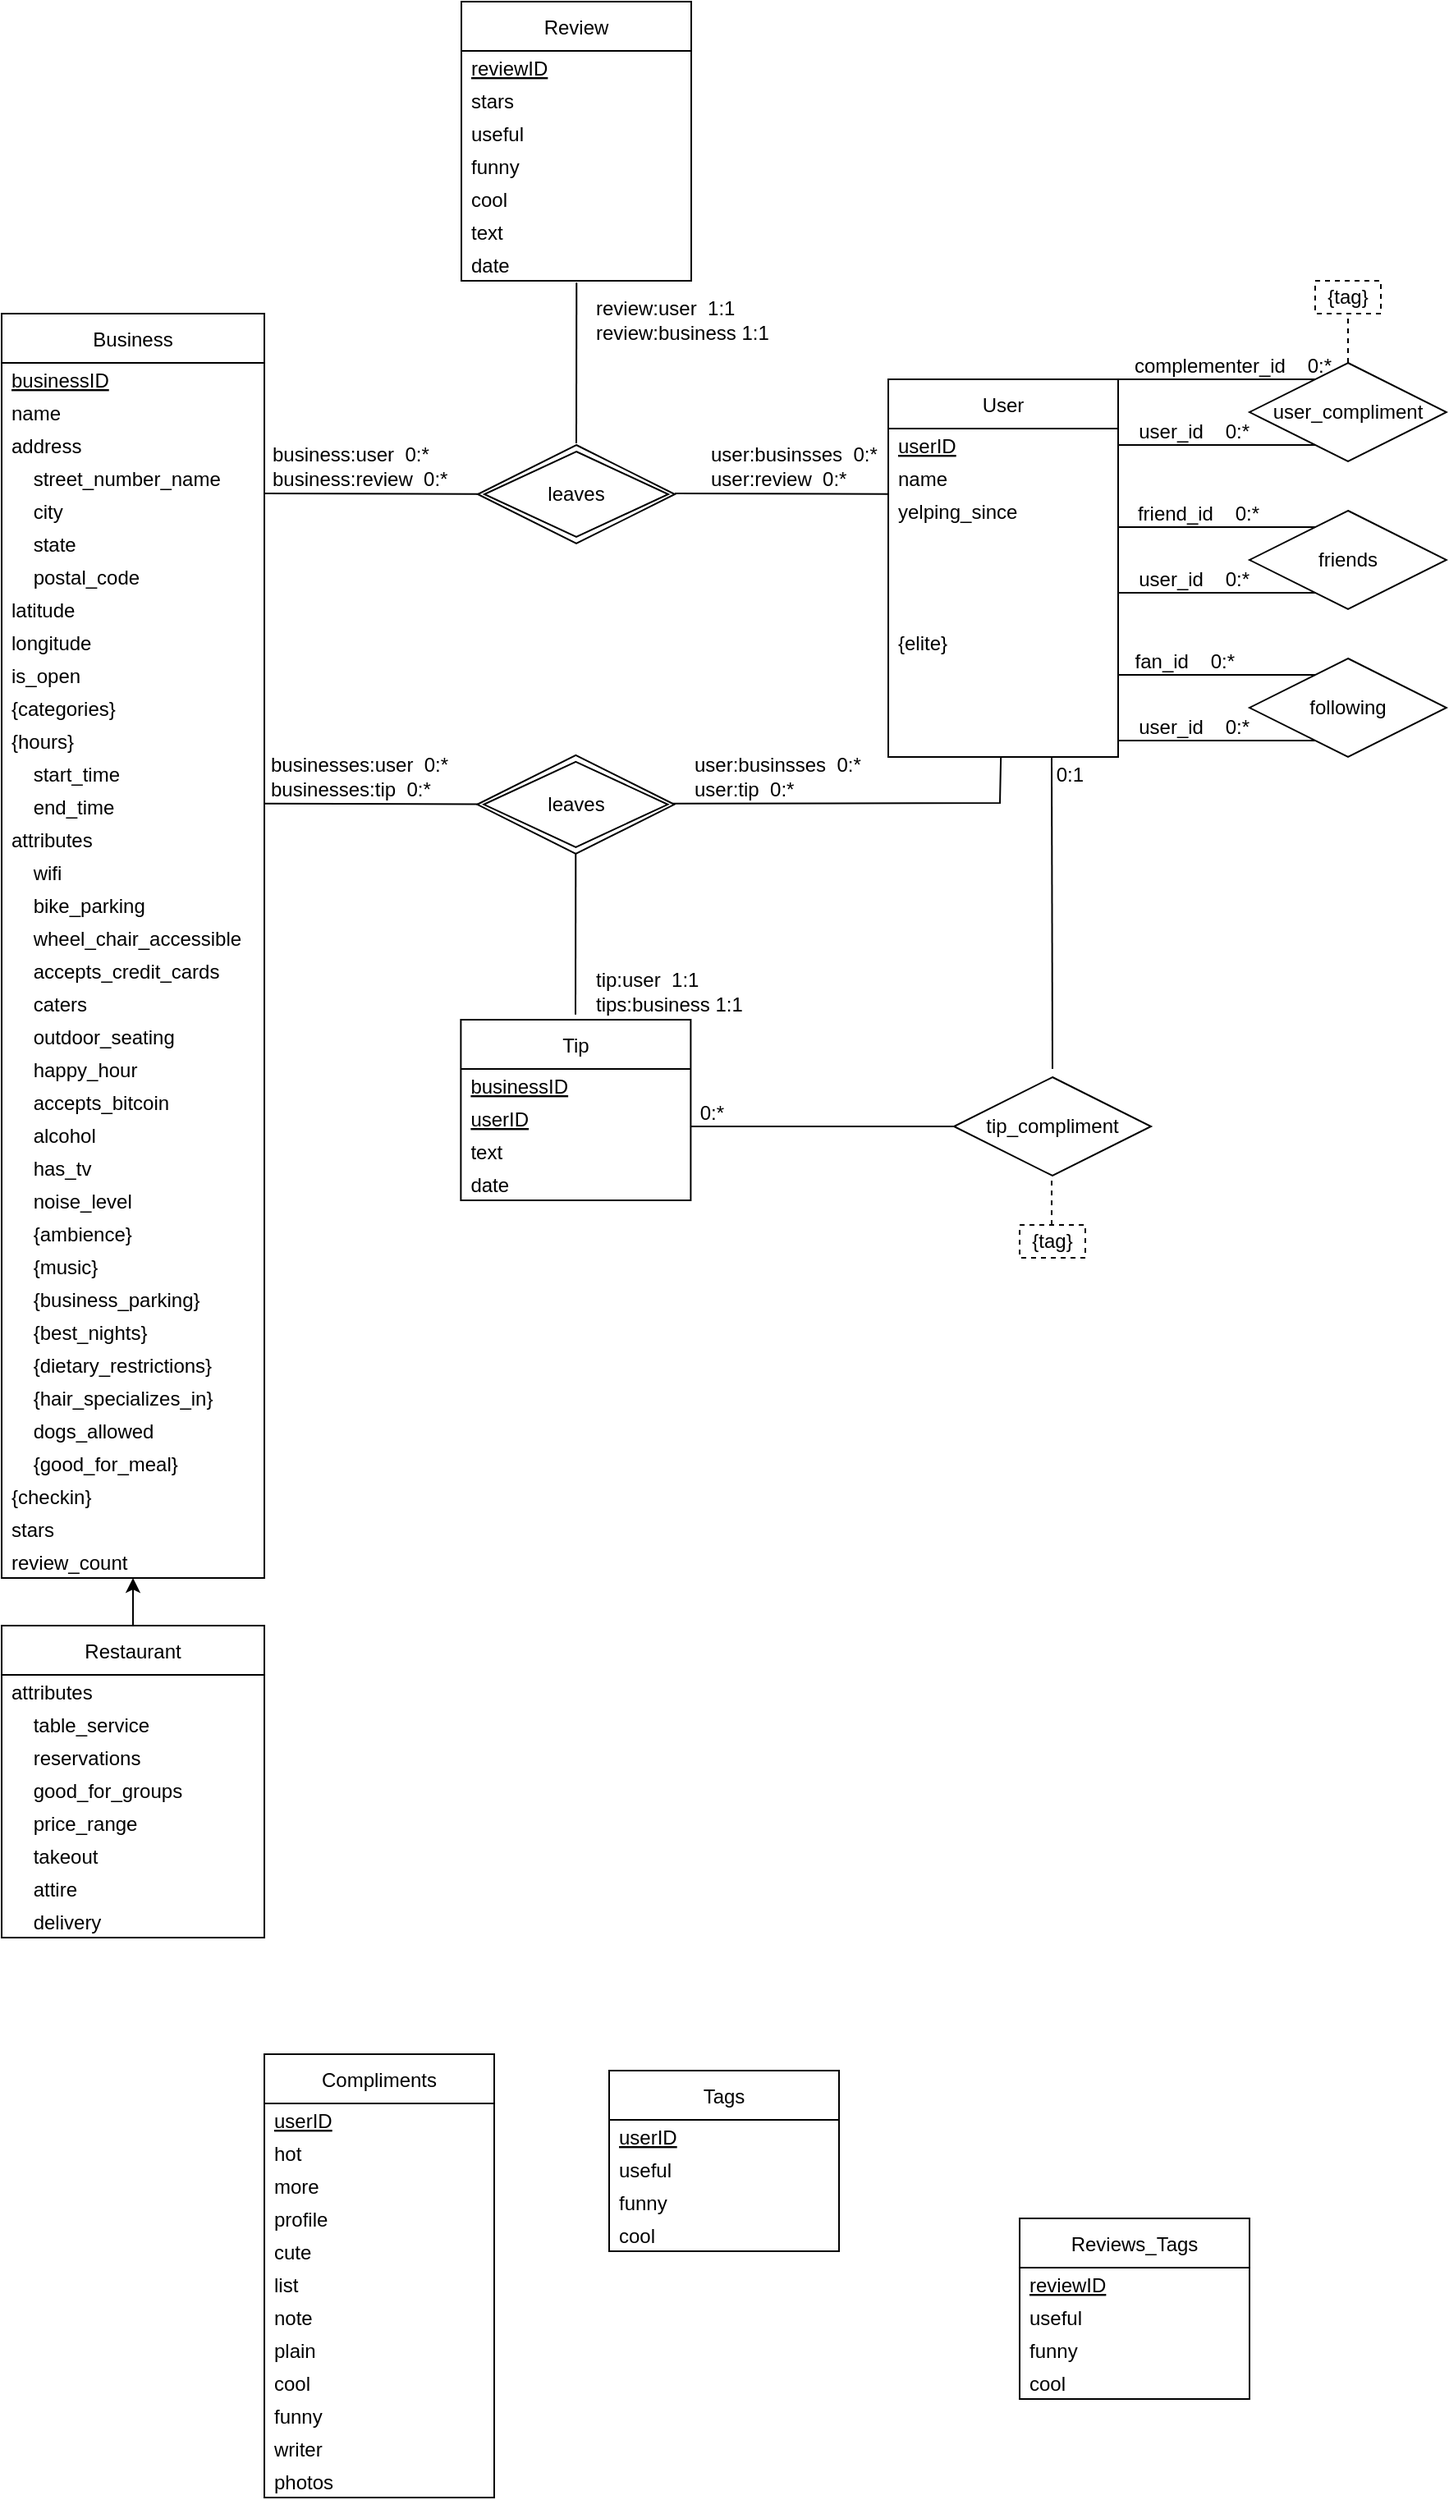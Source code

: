 <mxfile>
    <diagram id="R2lEEEUBdFMjLlhIrx00" name="Page-1">
        <mxGraphModel dx="2101" dy="1651" grid="1" gridSize="10" guides="1" tooltips="1" connect="1" arrows="1" fold="1" page="1" pageScale="1" pageWidth="850" pageHeight="1100" math="0" shadow="0" extFonts="Permanent Marker^https://fonts.googleapis.com/css?family=Permanent+Marker">
            <root>
                <mxCell id="0"/>
                <mxCell id="1" parent="0"/>
                <mxCell id="F9UExPvMhBfRExoex4r--15" value="Business" style="swimlane;fontStyle=0;childLayout=stackLayout;horizontal=1;startSize=30;horizontalStack=0;resizeParent=1;resizeParentMax=0;resizeLast=0;collapsible=1;marginBottom=0;" parent="1" vertex="1">
                    <mxGeometry x="-280" y="80" width="160" height="770" as="geometry"/>
                </mxCell>
                <mxCell id="F9UExPvMhBfRExoex4r--16" value="businessID" style="text;strokeColor=none;fillColor=none;align=left;verticalAlign=middle;spacingLeft=4;spacingRight=4;overflow=hidden;points=[[0,0.5],[1,0.5]];portConstraint=eastwest;rotatable=0;fontStyle=4" parent="F9UExPvMhBfRExoex4r--15" vertex="1">
                    <mxGeometry y="30" width="160" height="20" as="geometry"/>
                </mxCell>
                <mxCell id="F9UExPvMhBfRExoex4r--34" value="name" style="text;strokeColor=none;fillColor=none;align=left;verticalAlign=middle;spacingLeft=4;spacingRight=4;overflow=hidden;points=[[0,0.5],[1,0.5]];portConstraint=eastwest;rotatable=0;fontStyle=0" parent="F9UExPvMhBfRExoex4r--15" vertex="1">
                    <mxGeometry y="50" width="160" height="20" as="geometry"/>
                </mxCell>
                <mxCell id="2" value="address" style="text;strokeColor=none;fillColor=none;align=left;verticalAlign=middle;spacingLeft=4;spacingRight=4;overflow=hidden;points=[[0,0.5],[1,0.5]];portConstraint=eastwest;rotatable=0;fontStyle=0" parent="F9UExPvMhBfRExoex4r--15" vertex="1">
                    <mxGeometry y="70" width="160" height="20" as="geometry"/>
                </mxCell>
                <mxCell id="3" value="    street_number_name" style="text;strokeColor=none;fillColor=none;align=left;verticalAlign=middle;spacingLeft=4;spacingRight=4;overflow=hidden;points=[[0,0.5],[1,0.5]];portConstraint=eastwest;rotatable=0;fontStyle=0" parent="F9UExPvMhBfRExoex4r--15" vertex="1">
                    <mxGeometry y="90" width="160" height="20" as="geometry"/>
                </mxCell>
                <mxCell id="5" value="    city" style="text;strokeColor=none;fillColor=none;align=left;verticalAlign=middle;spacingLeft=4;spacingRight=4;overflow=hidden;points=[[0,0.5],[1,0.5]];portConstraint=eastwest;rotatable=0;fontStyle=0" parent="F9UExPvMhBfRExoex4r--15" vertex="1">
                    <mxGeometry y="110" width="160" height="20" as="geometry"/>
                </mxCell>
                <mxCell id="4" value="    state" style="text;strokeColor=none;fillColor=none;align=left;verticalAlign=middle;spacingLeft=4;spacingRight=4;overflow=hidden;points=[[0,0.5],[1,0.5]];portConstraint=eastwest;rotatable=0;fontStyle=0" parent="F9UExPvMhBfRExoex4r--15" vertex="1">
                    <mxGeometry y="130" width="160" height="20" as="geometry"/>
                </mxCell>
                <mxCell id="6" value="    postal_code" style="text;strokeColor=none;fillColor=none;align=left;verticalAlign=middle;spacingLeft=4;spacingRight=4;overflow=hidden;points=[[0,0.5],[1,0.5]];portConstraint=eastwest;rotatable=0;fontStyle=0" parent="F9UExPvMhBfRExoex4r--15" vertex="1">
                    <mxGeometry y="150" width="160" height="20" as="geometry"/>
                </mxCell>
                <mxCell id="7" value="latitude" style="text;strokeColor=none;fillColor=none;align=left;verticalAlign=middle;spacingLeft=4;spacingRight=4;overflow=hidden;points=[[0,0.5],[1,0.5]];portConstraint=eastwest;rotatable=0;fontStyle=0" parent="F9UExPvMhBfRExoex4r--15" vertex="1">
                    <mxGeometry y="170" width="160" height="20" as="geometry"/>
                </mxCell>
                <mxCell id="8" value="longitude" style="text;strokeColor=none;fillColor=none;align=left;verticalAlign=middle;spacingLeft=4;spacingRight=4;overflow=hidden;points=[[0,0.5],[1,0.5]];portConstraint=eastwest;rotatable=0;fontStyle=0" parent="F9UExPvMhBfRExoex4r--15" vertex="1">
                    <mxGeometry y="190" width="160" height="20" as="geometry"/>
                </mxCell>
                <mxCell id="xQcT5AhBIkMw7Sv3e7_h-10" value="is_open" style="text;strokeColor=none;fillColor=none;align=left;verticalAlign=middle;spacingLeft=4;spacingRight=4;overflow=hidden;points=[[0,0.5],[1,0.5]];portConstraint=eastwest;rotatable=0;fontStyle=0" parent="F9UExPvMhBfRExoex4r--15" vertex="1">
                    <mxGeometry y="210" width="160" height="20" as="geometry"/>
                </mxCell>
                <mxCell id="xQcT5AhBIkMw7Sv3e7_h-182" value="{categories}" style="text;strokeColor=none;fillColor=none;align=left;verticalAlign=middle;spacingLeft=4;spacingRight=4;overflow=hidden;points=[[0,0.5],[1,0.5]];portConstraint=eastwest;rotatable=0;fontStyle=0" parent="F9UExPvMhBfRExoex4r--15" vertex="1">
                    <mxGeometry y="230" width="160" height="20" as="geometry"/>
                </mxCell>
                <mxCell id="xQcT5AhBIkMw7Sv3e7_h-183" value="{hours}" style="text;strokeColor=none;fillColor=none;align=left;verticalAlign=middle;spacingLeft=4;spacingRight=4;overflow=hidden;points=[[0,0.5],[1,0.5]];portConstraint=eastwest;rotatable=0;fontStyle=0" parent="F9UExPvMhBfRExoex4r--15" vertex="1">
                    <mxGeometry y="250" width="160" height="20" as="geometry"/>
                </mxCell>
                <mxCell id="85" value="    start_time" style="text;strokeColor=none;fillColor=none;align=left;verticalAlign=middle;spacingLeft=4;spacingRight=4;overflow=hidden;points=[[0,0.5],[1,0.5]];portConstraint=eastwest;rotatable=0;fontStyle=0" vertex="1" parent="F9UExPvMhBfRExoex4r--15">
                    <mxGeometry y="270" width="160" height="20" as="geometry"/>
                </mxCell>
                <mxCell id="87" value="    end_time" style="text;strokeColor=none;fillColor=none;align=left;verticalAlign=middle;spacingLeft=4;spacingRight=4;overflow=hidden;points=[[0,0.5],[1,0.5]];portConstraint=eastwest;rotatable=0;fontStyle=0" vertex="1" parent="F9UExPvMhBfRExoex4r--15">
                    <mxGeometry y="290" width="160" height="20" as="geometry"/>
                </mxCell>
                <mxCell id="xQcT5AhBIkMw7Sv3e7_h-186" value="attributes" style="text;strokeColor=none;fillColor=none;align=left;verticalAlign=middle;spacingLeft=4;spacingRight=4;overflow=hidden;points=[[0,0.5],[1,0.5]];portConstraint=eastwest;rotatable=0;fontStyle=0" parent="F9UExPvMhBfRExoex4r--15" vertex="1">
                    <mxGeometry y="310" width="160" height="20" as="geometry"/>
                </mxCell>
                <mxCell id="xQcT5AhBIkMw7Sv3e7_h-26" value="    wifi" style="text;strokeColor=none;fillColor=none;align=left;verticalAlign=middle;spacingLeft=4;spacingRight=4;overflow=hidden;points=[[0,0.5],[1,0.5]];portConstraint=eastwest;rotatable=0;fontStyle=0" parent="F9UExPvMhBfRExoex4r--15" vertex="1">
                    <mxGeometry y="330" width="160" height="20" as="geometry"/>
                </mxCell>
                <mxCell id="xQcT5AhBIkMw7Sv3e7_h-29" value="    bike_parking" style="text;strokeColor=none;fillColor=none;align=left;verticalAlign=middle;spacingLeft=4;spacingRight=4;overflow=hidden;points=[[0,0.5],[1,0.5]];portConstraint=eastwest;rotatable=0;fontStyle=0" parent="F9UExPvMhBfRExoex4r--15" vertex="1">
                    <mxGeometry y="350" width="160" height="20" as="geometry"/>
                </mxCell>
                <mxCell id="xQcT5AhBIkMw7Sv3e7_h-37" value="    wheel_chair_accessible" style="text;strokeColor=none;fillColor=none;align=left;verticalAlign=middle;spacingLeft=4;spacingRight=4;overflow=hidden;points=[[0,0.5],[1,0.5]];portConstraint=eastwest;rotatable=0;fontStyle=0" parent="F9UExPvMhBfRExoex4r--15" vertex="1">
                    <mxGeometry y="370" width="160" height="20" as="geometry"/>
                </mxCell>
                <mxCell id="xQcT5AhBIkMw7Sv3e7_h-35" value="    accepts_credit_cards" style="text;strokeColor=none;fillColor=none;align=left;verticalAlign=middle;spacingLeft=4;spacingRight=4;overflow=hidden;points=[[0,0.5],[1,0.5]];portConstraint=eastwest;rotatable=0;fontStyle=0" parent="F9UExPvMhBfRExoex4r--15" vertex="1">
                    <mxGeometry y="390" width="160" height="20" as="geometry"/>
                </mxCell>
                <mxCell id="xQcT5AhBIkMw7Sv3e7_h-38" value="    caters" style="text;strokeColor=none;fillColor=none;align=left;verticalAlign=middle;spacingLeft=4;spacingRight=4;overflow=hidden;points=[[0,0.5],[1,0.5]];portConstraint=eastwest;rotatable=0;fontStyle=0" parent="F9UExPvMhBfRExoex4r--15" vertex="1">
                    <mxGeometry y="410" width="160" height="20" as="geometry"/>
                </mxCell>
                <mxCell id="xQcT5AhBIkMw7Sv3e7_h-39" value="    outdoor_seating" style="text;strokeColor=none;fillColor=none;align=left;verticalAlign=middle;spacingLeft=4;spacingRight=4;overflow=hidden;points=[[0,0.5],[1,0.5]];portConstraint=eastwest;rotatable=0;fontStyle=0" parent="F9UExPvMhBfRExoex4r--15" vertex="1">
                    <mxGeometry y="430" width="160" height="20" as="geometry"/>
                </mxCell>
                <mxCell id="xQcT5AhBIkMw7Sv3e7_h-66" value="    happy_hour" style="text;strokeColor=none;fillColor=none;align=left;verticalAlign=middle;spacingLeft=4;spacingRight=4;overflow=hidden;points=[[0,0.5],[1,0.5]];portConstraint=eastwest;rotatable=0;fontStyle=0" parent="F9UExPvMhBfRExoex4r--15" vertex="1">
                    <mxGeometry y="450" width="160" height="20" as="geometry"/>
                </mxCell>
                <mxCell id="xQcT5AhBIkMw7Sv3e7_h-67" value="    accepts_bitcoin" style="text;strokeColor=none;fillColor=none;align=left;verticalAlign=middle;spacingLeft=4;spacingRight=4;overflow=hidden;points=[[0,0.5],[1,0.5]];portConstraint=eastwest;rotatable=0;fontStyle=0" parent="F9UExPvMhBfRExoex4r--15" vertex="1">
                    <mxGeometry y="470" width="160" height="20" as="geometry"/>
                </mxCell>
                <mxCell id="xQcT5AhBIkMw7Sv3e7_h-70" value="    alcohol" style="text;strokeColor=none;fillColor=none;align=left;verticalAlign=middle;spacingLeft=4;spacingRight=4;overflow=hidden;points=[[0,0.5],[1,0.5]];portConstraint=eastwest;rotatable=0;fontStyle=0" parent="F9UExPvMhBfRExoex4r--15" vertex="1">
                    <mxGeometry y="490" width="160" height="20" as="geometry"/>
                </mxCell>
                <mxCell id="xQcT5AhBIkMw7Sv3e7_h-69" value="    has_tv" style="text;strokeColor=none;fillColor=none;align=left;verticalAlign=middle;spacingLeft=4;spacingRight=4;overflow=hidden;points=[[0,0.5],[1,0.5]];portConstraint=eastwest;rotatable=0;fontStyle=0" parent="F9UExPvMhBfRExoex4r--15" vertex="1">
                    <mxGeometry y="510" width="160" height="20" as="geometry"/>
                </mxCell>
                <mxCell id="xQcT5AhBIkMw7Sv3e7_h-73" value="    noise_level" style="text;strokeColor=none;fillColor=none;align=left;verticalAlign=middle;spacingLeft=4;spacingRight=4;overflow=hidden;points=[[0,0.5],[1,0.5]];portConstraint=eastwest;rotatable=0;fontStyle=0" parent="F9UExPvMhBfRExoex4r--15" vertex="1">
                    <mxGeometry y="530" width="160" height="20" as="geometry"/>
                </mxCell>
                <mxCell id="xQcT5AhBIkMw7Sv3e7_h-177" value="    {ambience}" style="text;strokeColor=none;fillColor=none;align=left;verticalAlign=middle;spacingLeft=4;spacingRight=4;overflow=hidden;points=[[0,0.5],[1,0.5]];portConstraint=eastwest;rotatable=0;fontStyle=0" parent="F9UExPvMhBfRExoex4r--15" vertex="1">
                    <mxGeometry y="550" width="160" height="20" as="geometry"/>
                </mxCell>
                <mxCell id="xQcT5AhBIkMw7Sv3e7_h-178" value="    {music}" style="text;strokeColor=none;fillColor=none;align=left;verticalAlign=middle;spacingLeft=4;spacingRight=4;overflow=hidden;points=[[0,0.5],[1,0.5]];portConstraint=eastwest;rotatable=0;fontStyle=0" parent="F9UExPvMhBfRExoex4r--15" vertex="1">
                    <mxGeometry y="570" width="160" height="20" as="geometry"/>
                </mxCell>
                <mxCell id="xQcT5AhBIkMw7Sv3e7_h-179" value="    {business_parking}" style="text;strokeColor=none;fillColor=none;align=left;verticalAlign=middle;spacingLeft=4;spacingRight=4;overflow=hidden;points=[[0,0.5],[1,0.5]];portConstraint=eastwest;rotatable=0;fontStyle=0" parent="F9UExPvMhBfRExoex4r--15" vertex="1">
                    <mxGeometry y="590" width="160" height="20" as="geometry"/>
                </mxCell>
                <mxCell id="xQcT5AhBIkMw7Sv3e7_h-181" value="    {best_nights}" style="text;strokeColor=none;fillColor=none;align=left;verticalAlign=middle;spacingLeft=4;spacingRight=4;overflow=hidden;points=[[0,0.5],[1,0.5]];portConstraint=eastwest;rotatable=0;fontStyle=0" parent="F9UExPvMhBfRExoex4r--15" vertex="1">
                    <mxGeometry y="610" width="160" height="20" as="geometry"/>
                </mxCell>
                <mxCell id="xQcT5AhBIkMw7Sv3e7_h-185" value="    {dietary_restrictions}" style="text;strokeColor=none;fillColor=none;align=left;verticalAlign=middle;spacingLeft=4;spacingRight=4;overflow=hidden;points=[[0,0.5],[1,0.5]];portConstraint=eastwest;rotatable=0;fontStyle=0" parent="F9UExPvMhBfRExoex4r--15" vertex="1">
                    <mxGeometry y="630" width="160" height="20" as="geometry"/>
                </mxCell>
                <mxCell id="xQcT5AhBIkMw7Sv3e7_h-184" value="    {hair_specializes_in}" style="text;strokeColor=none;fillColor=none;align=left;verticalAlign=middle;spacingLeft=4;spacingRight=4;overflow=hidden;points=[[0,0.5],[1,0.5]];portConstraint=eastwest;rotatable=0;fontStyle=0" parent="F9UExPvMhBfRExoex4r--15" vertex="1">
                    <mxGeometry y="650" width="160" height="20" as="geometry"/>
                </mxCell>
                <mxCell id="xQcT5AhBIkMw7Sv3e7_h-71" value="    dogs_allowed" style="text;strokeColor=none;fillColor=none;align=left;verticalAlign=middle;spacingLeft=4;spacingRight=4;overflow=hidden;points=[[0,0.5],[1,0.5]];portConstraint=eastwest;rotatable=0;fontStyle=0" parent="F9UExPvMhBfRExoex4r--15" vertex="1">
                    <mxGeometry y="670" width="160" height="20" as="geometry"/>
                </mxCell>
                <mxCell id="xQcT5AhBIkMw7Sv3e7_h-190" value="    {good_for_meal}" style="text;strokeColor=none;fillColor=none;align=left;verticalAlign=middle;spacingLeft=4;spacingRight=4;overflow=hidden;points=[[0,0.5],[1,0.5]];portConstraint=eastwest;rotatable=0;fontStyle=0" parent="F9UExPvMhBfRExoex4r--15" vertex="1">
                    <mxGeometry y="690" width="160" height="20" as="geometry"/>
                </mxCell>
                <mxCell id="xQcT5AhBIkMw7Sv3e7_h-198" value="{checkin}" style="text;strokeColor=none;fillColor=none;align=left;verticalAlign=middle;spacingLeft=4;spacingRight=4;overflow=hidden;points=[[0,0.5],[1,0.5]];portConstraint=eastwest;rotatable=0;fontStyle=0" parent="F9UExPvMhBfRExoex4r--15" vertex="1">
                    <mxGeometry y="710" width="160" height="20" as="geometry"/>
                </mxCell>
                <mxCell id="98" value="stars" style="text;strokeColor=none;fillColor=none;align=left;verticalAlign=middle;spacingLeft=4;spacingRight=4;overflow=hidden;points=[[0,0.5],[1,0.5]];portConstraint=eastwest;rotatable=0;fontStyle=0" vertex="1" parent="F9UExPvMhBfRExoex4r--15">
                    <mxGeometry y="730" width="160" height="20" as="geometry"/>
                </mxCell>
                <mxCell id="99" value="review_count" style="text;strokeColor=none;fillColor=none;align=left;verticalAlign=middle;spacingLeft=4;spacingRight=4;overflow=hidden;points=[[0,0.5],[1,0.5]];portConstraint=eastwest;rotatable=0;fontStyle=0" vertex="1" parent="F9UExPvMhBfRExoex4r--15">
                    <mxGeometry y="750" width="160" height="20" as="geometry"/>
                </mxCell>
                <mxCell id="xQcT5AhBIkMw7Sv3e7_h-76" value="Restaurant" style="swimlane;fontStyle=0;childLayout=stackLayout;horizontal=1;startSize=30;horizontalStack=0;resizeParent=1;resizeParentMax=0;resizeLast=0;collapsible=1;marginBottom=0;" parent="1" vertex="1">
                    <mxGeometry x="-280" y="879" width="160" height="190" as="geometry"/>
                </mxCell>
                <mxCell id="xQcT5AhBIkMw7Sv3e7_h-78" value="attributes" style="text;strokeColor=none;fillColor=none;align=left;verticalAlign=middle;spacingLeft=4;spacingRight=4;overflow=hidden;points=[[0,0.5],[1,0.5]];portConstraint=eastwest;rotatable=0;fontStyle=0" parent="xQcT5AhBIkMw7Sv3e7_h-76" vertex="1">
                    <mxGeometry y="30" width="160" height="20" as="geometry"/>
                </mxCell>
                <mxCell id="xQcT5AhBIkMw7Sv3e7_h-188" value="    table_service" style="text;strokeColor=none;fillColor=none;align=left;verticalAlign=middle;spacingLeft=4;spacingRight=4;overflow=hidden;points=[[0,0.5],[1,0.5]];portConstraint=eastwest;rotatable=0;fontStyle=0" parent="xQcT5AhBIkMw7Sv3e7_h-76" vertex="1">
                    <mxGeometry y="50" width="160" height="20" as="geometry"/>
                </mxCell>
                <mxCell id="xQcT5AhBIkMw7Sv3e7_h-82" value="    reservations" style="text;strokeColor=none;fillColor=none;align=left;verticalAlign=middle;spacingLeft=4;spacingRight=4;overflow=hidden;points=[[0,0.5],[1,0.5]];portConstraint=eastwest;rotatable=0;fontStyle=0" parent="xQcT5AhBIkMw7Sv3e7_h-76" vertex="1">
                    <mxGeometry y="70" width="160" height="20" as="geometry"/>
                </mxCell>
                <mxCell id="xQcT5AhBIkMw7Sv3e7_h-86" value="    good_for_groups" style="text;strokeColor=none;fillColor=none;align=left;verticalAlign=middle;spacingLeft=4;spacingRight=4;overflow=hidden;points=[[0,0.5],[1,0.5]];portConstraint=eastwest;rotatable=0;fontStyle=0" parent="xQcT5AhBIkMw7Sv3e7_h-76" vertex="1">
                    <mxGeometry y="90" width="160" height="20" as="geometry"/>
                </mxCell>
                <mxCell id="xQcT5AhBIkMw7Sv3e7_h-89" value="    price_range" style="text;strokeColor=none;fillColor=none;align=left;verticalAlign=middle;spacingLeft=4;spacingRight=4;overflow=hidden;points=[[0,0.5],[1,0.5]];portConstraint=eastwest;rotatable=0;fontStyle=0" parent="xQcT5AhBIkMw7Sv3e7_h-76" vertex="1">
                    <mxGeometry y="110" width="160" height="20" as="geometry"/>
                </mxCell>
                <mxCell id="xQcT5AhBIkMw7Sv3e7_h-94" value="    takeout" style="text;strokeColor=none;fillColor=none;align=left;verticalAlign=middle;spacingLeft=4;spacingRight=4;overflow=hidden;points=[[0,0.5],[1,0.5]];portConstraint=eastwest;rotatable=0;fontStyle=0" parent="xQcT5AhBIkMw7Sv3e7_h-76" vertex="1">
                    <mxGeometry y="130" width="160" height="20" as="geometry"/>
                </mxCell>
                <mxCell id="xQcT5AhBIkMw7Sv3e7_h-95" value="    attire" style="text;strokeColor=none;fillColor=none;align=left;verticalAlign=middle;spacingLeft=4;spacingRight=4;overflow=hidden;points=[[0,0.5],[1,0.5]];portConstraint=eastwest;rotatable=0;fontStyle=0" parent="xQcT5AhBIkMw7Sv3e7_h-76" vertex="1">
                    <mxGeometry y="150" width="160" height="20" as="geometry"/>
                </mxCell>
                <mxCell id="xQcT5AhBIkMw7Sv3e7_h-96" value="    delivery" style="text;strokeColor=none;fillColor=none;align=left;verticalAlign=middle;spacingLeft=4;spacingRight=4;overflow=hidden;points=[[0,0.5],[1,0.5]];portConstraint=eastwest;rotatable=0;fontStyle=0" parent="xQcT5AhBIkMw7Sv3e7_h-76" vertex="1">
                    <mxGeometry y="170" width="160" height="20" as="geometry"/>
                </mxCell>
                <mxCell id="56" value="Review" style="swimlane;fontStyle=0;childLayout=stackLayout;horizontal=1;startSize=30;horizontalStack=0;resizeParent=1;resizeParentMax=0;resizeLast=0;collapsible=1;marginBottom=0;" parent="1" vertex="1">
                    <mxGeometry y="-110" width="140" height="170" as="geometry"/>
                </mxCell>
                <mxCell id="57" value="reviewID" style="text;strokeColor=none;fillColor=none;align=left;verticalAlign=middle;spacingLeft=4;spacingRight=4;overflow=hidden;points=[[0,0.5],[1,0.5]];portConstraint=eastwest;rotatable=0;fontStyle=4" parent="56" vertex="1">
                    <mxGeometry y="30" width="140" height="20" as="geometry"/>
                </mxCell>
                <mxCell id="58" value="stars" style="text;strokeColor=none;fillColor=none;align=left;verticalAlign=middle;spacingLeft=4;spacingRight=4;overflow=hidden;points=[[0,0.5],[1,0.5]];portConstraint=eastwest;rotatable=0;fontStyle=0" parent="56" vertex="1">
                    <mxGeometry y="50" width="140" height="20" as="geometry"/>
                </mxCell>
                <mxCell id="59" value="useful" style="text;strokeColor=none;fillColor=none;align=left;verticalAlign=middle;spacingLeft=4;spacingRight=4;overflow=hidden;points=[[0,0.5],[1,0.5]];portConstraint=eastwest;rotatable=0;fontStyle=0" parent="56" vertex="1">
                    <mxGeometry y="70" width="140" height="20" as="geometry"/>
                </mxCell>
                <mxCell id="60" value="funny" style="text;strokeColor=none;fillColor=none;align=left;verticalAlign=middle;spacingLeft=4;spacingRight=4;overflow=hidden;points=[[0,0.5],[1,0.5]];portConstraint=eastwest;rotatable=0;fontStyle=0" parent="56" vertex="1">
                    <mxGeometry y="90" width="140" height="20" as="geometry"/>
                </mxCell>
                <mxCell id="61" value="cool" style="text;strokeColor=none;fillColor=none;align=left;verticalAlign=middle;spacingLeft=4;spacingRight=4;overflow=hidden;points=[[0,0.5],[1,0.5]];portConstraint=eastwest;rotatable=0;fontStyle=0" parent="56" vertex="1">
                    <mxGeometry y="110" width="140" height="20" as="geometry"/>
                </mxCell>
                <mxCell id="62" value="text" style="text;strokeColor=none;fillColor=none;align=left;verticalAlign=middle;spacingLeft=4;spacingRight=4;overflow=hidden;points=[[0,0.5],[1,0.5]];portConstraint=eastwest;rotatable=0;fontStyle=0" parent="56" vertex="1">
                    <mxGeometry y="130" width="140" height="20" as="geometry"/>
                </mxCell>
                <mxCell id="63" value="date" style="text;strokeColor=none;fillColor=none;align=left;verticalAlign=middle;spacingLeft=4;spacingRight=4;overflow=hidden;points=[[0,0.5],[1,0.5]];portConstraint=eastwest;rotatable=0;fontStyle=0" parent="56" vertex="1">
                    <mxGeometry y="150" width="140" height="20" as="geometry"/>
                </mxCell>
                <mxCell id="xQcT5AhBIkMw7Sv3e7_h-106" value="Tip" style="swimlane;fontStyle=0;childLayout=stackLayout;horizontal=1;startSize=30;horizontalStack=0;resizeParent=1;resizeParentMax=0;resizeLast=0;collapsible=1;marginBottom=0;" parent="1" vertex="1">
                    <mxGeometry x="-0.31" y="510" width="140" height="110" as="geometry"/>
                </mxCell>
                <mxCell id="xQcT5AhBIkMw7Sv3e7_h-107" value="businessID" style="text;strokeColor=none;fillColor=none;align=left;verticalAlign=middle;spacingLeft=4;spacingRight=4;overflow=hidden;points=[[0,0.5],[1,0.5]];portConstraint=eastwest;rotatable=0;fontStyle=4" parent="xQcT5AhBIkMw7Sv3e7_h-106" vertex="1">
                    <mxGeometry y="30" width="140" height="20" as="geometry"/>
                </mxCell>
                <mxCell id="xQcT5AhBIkMw7Sv3e7_h-108" value="userID" style="text;strokeColor=none;fillColor=none;align=left;verticalAlign=middle;spacingLeft=4;spacingRight=4;overflow=hidden;points=[[0,0.5],[1,0.5]];portConstraint=eastwest;rotatable=0;fontStyle=4" parent="xQcT5AhBIkMw7Sv3e7_h-106" vertex="1">
                    <mxGeometry y="50" width="140" height="20" as="geometry"/>
                </mxCell>
                <mxCell id="xQcT5AhBIkMw7Sv3e7_h-116" value="text" style="text;strokeColor=none;fillColor=none;align=left;verticalAlign=middle;spacingLeft=4;spacingRight=4;overflow=hidden;points=[[0,0.5],[1,0.5]];portConstraint=eastwest;rotatable=0;fontStyle=0" parent="xQcT5AhBIkMw7Sv3e7_h-106" vertex="1">
                    <mxGeometry y="70" width="140" height="20" as="geometry"/>
                </mxCell>
                <mxCell id="xQcT5AhBIkMw7Sv3e7_h-117" value="date" style="text;strokeColor=none;fillColor=none;align=left;verticalAlign=middle;spacingLeft=4;spacingRight=4;overflow=hidden;points=[[0,0.5],[1,0.5]];portConstraint=eastwest;rotatable=0;fontStyle=0" parent="xQcT5AhBIkMw7Sv3e7_h-106" vertex="1">
                    <mxGeometry y="90" width="140" height="20" as="geometry"/>
                </mxCell>
                <mxCell id="67" value="User" style="swimlane;fontStyle=0;childLayout=stackLayout;horizontal=1;startSize=30;horizontalStack=0;resizeParent=1;resizeParentMax=0;resizeLast=0;collapsible=1;marginBottom=0;" parent="1" vertex="1">
                    <mxGeometry x="260" y="120" width="140" height="230" as="geometry"/>
                </mxCell>
                <mxCell id="68" value="userID" style="text;strokeColor=none;fillColor=none;align=left;verticalAlign=middle;spacingLeft=4;spacingRight=4;overflow=hidden;points=[[0,0.5],[1,0.5]];portConstraint=eastwest;rotatable=0;fontStyle=4" parent="67" vertex="1">
                    <mxGeometry y="30" width="140" height="20" as="geometry"/>
                </mxCell>
                <mxCell id="69" value="name" style="text;strokeColor=none;fillColor=none;align=left;verticalAlign=middle;spacingLeft=4;spacingRight=4;overflow=hidden;points=[[0,0.5],[1,0.5]];portConstraint=eastwest;rotatable=0;fontStyle=0" parent="67" vertex="1">
                    <mxGeometry y="50" width="140" height="20" as="geometry"/>
                </mxCell>
                <mxCell id="71" value="yelping_since" style="text;strokeColor=none;fillColor=none;align=left;verticalAlign=middle;spacingLeft=4;spacingRight=4;overflow=hidden;points=[[0,0.5],[1,0.5]];portConstraint=eastwest;rotatable=0;fontStyle=0" parent="67" vertex="1">
                    <mxGeometry y="70" width="140" height="20" as="geometry"/>
                </mxCell>
                <mxCell id="xQcT5AhBIkMw7Sv3e7_h-196" value="{elite}" style="text;strokeColor=none;fillColor=none;align=left;verticalAlign=middle;spacingLeft=4;spacingRight=4;overflow=hidden;points=[[0,0.5],[1,0.5]];portConstraint=eastwest;rotatable=0;fontStyle=0" parent="67" vertex="1">
                    <mxGeometry y="90" width="140" height="140" as="geometry"/>
                </mxCell>
                <mxCell id="77" value="Reviews_Tags" style="swimlane;fontStyle=0;childLayout=stackLayout;horizontal=1;startSize=30;horizontalStack=0;resizeParent=1;resizeParentMax=0;resizeLast=0;collapsible=1;marginBottom=0;" parent="1" vertex="1">
                    <mxGeometry x="340" y="1240" width="140" height="110" as="geometry"/>
                </mxCell>
                <mxCell id="78" value="reviewID" style="text;strokeColor=none;fillColor=none;align=left;verticalAlign=middle;spacingLeft=4;spacingRight=4;overflow=hidden;points=[[0,0.5],[1,0.5]];portConstraint=eastwest;rotatable=0;fontStyle=4" parent="77" vertex="1">
                    <mxGeometry y="30" width="140" height="20" as="geometry"/>
                </mxCell>
                <mxCell id="82" value="useful" style="text;strokeColor=none;fillColor=none;align=left;verticalAlign=middle;spacingLeft=4;spacingRight=4;overflow=hidden;points=[[0,0.5],[1,0.5]];portConstraint=eastwest;rotatable=0;fontStyle=0" parent="77" vertex="1">
                    <mxGeometry y="50" width="140" height="20" as="geometry"/>
                </mxCell>
                <mxCell id="83" value="funny" style="text;strokeColor=none;fillColor=none;align=left;verticalAlign=middle;spacingLeft=4;spacingRight=4;overflow=hidden;points=[[0,0.5],[1,0.5]];portConstraint=eastwest;rotatable=0;fontStyle=0" parent="77" vertex="1">
                    <mxGeometry y="70" width="140" height="20" as="geometry"/>
                </mxCell>
                <mxCell id="84" value="cool" style="text;strokeColor=none;fillColor=none;align=left;verticalAlign=middle;spacingLeft=4;spacingRight=4;overflow=hidden;points=[[0,0.5],[1,0.5]];portConstraint=eastwest;rotatable=0;fontStyle=0" parent="77" vertex="1">
                    <mxGeometry y="90" width="140" height="20" as="geometry"/>
                </mxCell>
                <mxCell id="xQcT5AhBIkMw7Sv3e7_h-125" value="Tags" style="swimlane;fontStyle=0;childLayout=stackLayout;horizontal=1;startSize=30;horizontalStack=0;resizeParent=1;resizeParentMax=0;resizeLast=0;collapsible=1;marginBottom=0;" parent="1" vertex="1">
                    <mxGeometry x="90" y="1150" width="140" height="110" as="geometry"/>
                </mxCell>
                <mxCell id="xQcT5AhBIkMw7Sv3e7_h-126" value="userID" style="text;strokeColor=none;fillColor=none;align=left;verticalAlign=middle;spacingLeft=4;spacingRight=4;overflow=hidden;points=[[0,0.5],[1,0.5]];portConstraint=eastwest;rotatable=0;fontStyle=4" parent="xQcT5AhBIkMw7Sv3e7_h-125" vertex="1">
                    <mxGeometry y="30" width="140" height="20" as="geometry"/>
                </mxCell>
                <mxCell id="xQcT5AhBIkMw7Sv3e7_h-159" value="useful" style="text;strokeColor=none;fillColor=none;align=left;verticalAlign=middle;spacingLeft=4;spacingRight=4;overflow=hidden;points=[[0,0.5],[1,0.5]];portConstraint=eastwest;rotatable=0;fontStyle=0" parent="xQcT5AhBIkMw7Sv3e7_h-125" vertex="1">
                    <mxGeometry y="50" width="140" height="20" as="geometry"/>
                </mxCell>
                <mxCell id="xQcT5AhBIkMw7Sv3e7_h-160" value="funny" style="text;strokeColor=none;fillColor=none;align=left;verticalAlign=middle;spacingLeft=4;spacingRight=4;overflow=hidden;points=[[0,0.5],[1,0.5]];portConstraint=eastwest;rotatable=0;fontStyle=0" parent="xQcT5AhBIkMw7Sv3e7_h-125" vertex="1">
                    <mxGeometry y="70" width="140" height="20" as="geometry"/>
                </mxCell>
                <mxCell id="xQcT5AhBIkMw7Sv3e7_h-138" value="cool" style="text;strokeColor=none;fillColor=none;align=left;verticalAlign=middle;spacingLeft=4;spacingRight=4;overflow=hidden;points=[[0,0.5],[1,0.5]];portConstraint=eastwest;rotatable=0;fontStyle=0" parent="xQcT5AhBIkMw7Sv3e7_h-125" vertex="1">
                    <mxGeometry y="90" width="140" height="20" as="geometry"/>
                </mxCell>
                <mxCell id="xQcT5AhBIkMw7Sv3e7_h-139" value="Compliments" style="swimlane;fontStyle=0;childLayout=stackLayout;horizontal=1;startSize=30;horizontalStack=0;resizeParent=1;resizeParentMax=0;resizeLast=0;collapsible=1;marginBottom=0;" parent="1" vertex="1">
                    <mxGeometry x="-120" y="1140" width="140" height="270" as="geometry"/>
                </mxCell>
                <mxCell id="xQcT5AhBIkMw7Sv3e7_h-140" value="userID" style="text;strokeColor=none;fillColor=none;align=left;verticalAlign=middle;spacingLeft=4;spacingRight=4;overflow=hidden;points=[[0,0.5],[1,0.5]];portConstraint=eastwest;rotatable=0;fontStyle=4" parent="xQcT5AhBIkMw7Sv3e7_h-139" vertex="1">
                    <mxGeometry y="30" width="140" height="20" as="geometry"/>
                </mxCell>
                <mxCell id="xQcT5AhBIkMw7Sv3e7_h-141" value="hot" style="text;strokeColor=none;fillColor=none;align=left;verticalAlign=middle;spacingLeft=4;spacingRight=4;overflow=hidden;points=[[0,0.5],[1,0.5]];portConstraint=eastwest;rotatable=0;fontStyle=0" parent="xQcT5AhBIkMw7Sv3e7_h-139" vertex="1">
                    <mxGeometry y="50" width="140" height="20" as="geometry"/>
                </mxCell>
                <mxCell id="xQcT5AhBIkMw7Sv3e7_h-142" value="more" style="text;strokeColor=none;fillColor=none;align=left;verticalAlign=middle;spacingLeft=4;spacingRight=4;overflow=hidden;points=[[0,0.5],[1,0.5]];portConstraint=eastwest;rotatable=0;fontStyle=0" parent="xQcT5AhBIkMw7Sv3e7_h-139" vertex="1">
                    <mxGeometry y="70" width="140" height="20" as="geometry"/>
                </mxCell>
                <mxCell id="xQcT5AhBIkMw7Sv3e7_h-143" value="profile" style="text;strokeColor=none;fillColor=none;align=left;verticalAlign=middle;spacingLeft=4;spacingRight=4;overflow=hidden;points=[[0,0.5],[1,0.5]];portConstraint=eastwest;rotatable=0;fontStyle=0" parent="xQcT5AhBIkMw7Sv3e7_h-139" vertex="1">
                    <mxGeometry y="90" width="140" height="20" as="geometry"/>
                </mxCell>
                <mxCell id="xQcT5AhBIkMw7Sv3e7_h-144" value="cute" style="text;strokeColor=none;fillColor=none;align=left;verticalAlign=middle;spacingLeft=4;spacingRight=4;overflow=hidden;points=[[0,0.5],[1,0.5]];portConstraint=eastwest;rotatable=0;fontStyle=0" parent="xQcT5AhBIkMw7Sv3e7_h-139" vertex="1">
                    <mxGeometry y="110" width="140" height="20" as="geometry"/>
                </mxCell>
                <mxCell id="xQcT5AhBIkMw7Sv3e7_h-145" value="list" style="text;strokeColor=none;fillColor=none;align=left;verticalAlign=middle;spacingLeft=4;spacingRight=4;overflow=hidden;points=[[0,0.5],[1,0.5]];portConstraint=eastwest;rotatable=0;fontStyle=0" parent="xQcT5AhBIkMw7Sv3e7_h-139" vertex="1">
                    <mxGeometry y="130" width="140" height="20" as="geometry"/>
                </mxCell>
                <mxCell id="xQcT5AhBIkMw7Sv3e7_h-146" value="note" style="text;strokeColor=none;fillColor=none;align=left;verticalAlign=middle;spacingLeft=4;spacingRight=4;overflow=hidden;points=[[0,0.5],[1,0.5]];portConstraint=eastwest;rotatable=0;fontStyle=0" parent="xQcT5AhBIkMw7Sv3e7_h-139" vertex="1">
                    <mxGeometry y="150" width="140" height="20" as="geometry"/>
                </mxCell>
                <mxCell id="xQcT5AhBIkMw7Sv3e7_h-147" value="plain" style="text;strokeColor=none;fillColor=none;align=left;verticalAlign=middle;spacingLeft=4;spacingRight=4;overflow=hidden;points=[[0,0.5],[1,0.5]];portConstraint=eastwest;rotatable=0;fontStyle=0" parent="xQcT5AhBIkMw7Sv3e7_h-139" vertex="1">
                    <mxGeometry y="170" width="140" height="20" as="geometry"/>
                </mxCell>
                <mxCell id="xQcT5AhBIkMw7Sv3e7_h-148" value="cool" style="text;strokeColor=none;fillColor=none;align=left;verticalAlign=middle;spacingLeft=4;spacingRight=4;overflow=hidden;points=[[0,0.5],[1,0.5]];portConstraint=eastwest;rotatable=0;fontStyle=0" parent="xQcT5AhBIkMw7Sv3e7_h-139" vertex="1">
                    <mxGeometry y="190" width="140" height="20" as="geometry"/>
                </mxCell>
                <mxCell id="xQcT5AhBIkMw7Sv3e7_h-149" value="funny" style="text;strokeColor=none;fillColor=none;align=left;verticalAlign=middle;spacingLeft=4;spacingRight=4;overflow=hidden;points=[[0,0.5],[1,0.5]];portConstraint=eastwest;rotatable=0;fontStyle=0" parent="xQcT5AhBIkMw7Sv3e7_h-139" vertex="1">
                    <mxGeometry y="210" width="140" height="20" as="geometry"/>
                </mxCell>
                <mxCell id="xQcT5AhBIkMw7Sv3e7_h-150" value="writer" style="text;strokeColor=none;fillColor=none;align=left;verticalAlign=middle;spacingLeft=4;spacingRight=4;overflow=hidden;points=[[0,0.5],[1,0.5]];portConstraint=eastwest;rotatable=0;fontStyle=0" parent="xQcT5AhBIkMw7Sv3e7_h-139" vertex="1">
                    <mxGeometry y="230" width="140" height="20" as="geometry"/>
                </mxCell>
                <mxCell id="xQcT5AhBIkMw7Sv3e7_h-152" value="photos" style="text;strokeColor=none;fillColor=none;align=left;verticalAlign=middle;spacingLeft=4;spacingRight=4;overflow=hidden;points=[[0,0.5],[1,0.5]];portConstraint=eastwest;rotatable=0;fontStyle=0" parent="xQcT5AhBIkMw7Sv3e7_h-139" vertex="1">
                    <mxGeometry y="250" width="140" height="20" as="geometry"/>
                </mxCell>
                <mxCell id="xQcT5AhBIkMw7Sv3e7_h-189" value="" style="endArrow=classic;html=1;" parent="1" source="xQcT5AhBIkMw7Sv3e7_h-76" edge="1">
                    <mxGeometry width="50" height="50" relative="1" as="geometry">
                        <mxPoint x="-200.5" y="840" as="sourcePoint"/>
                        <mxPoint x="-200" y="850" as="targetPoint"/>
                    </mxGeometry>
                </mxCell>
                <mxCell id="xQcT5AhBIkMw7Sv3e7_h-193" value="leaves" style="shape=rhombus;double=1;perimeter=rhombusPerimeter;whiteSpace=wrap;html=1;align=center;" parent="1" vertex="1">
                    <mxGeometry x="10" y="160" width="120" height="60" as="geometry"/>
                </mxCell>
                <mxCell id="xQcT5AhBIkMw7Sv3e7_h-206" value="friends" style="shape=rhombus;perimeter=rhombusPerimeter;whiteSpace=wrap;html=1;align=center;" parent="1" vertex="1">
                    <mxGeometry x="480" y="200" width="120" height="60" as="geometry"/>
                </mxCell>
                <mxCell id="xQcT5AhBIkMw7Sv3e7_h-211" value="" style="endArrow=none;html=1;rounded=0;" parent="1" edge="1">
                    <mxGeometry relative="1" as="geometry">
                        <mxPoint x="400" y="250" as="sourcePoint"/>
                        <mxPoint x="520" y="250" as="targetPoint"/>
                    </mxGeometry>
                </mxCell>
                <mxCell id="xQcT5AhBIkMw7Sv3e7_h-212" value="user_id&amp;nbsp; &amp;nbsp; 0:*" style="resizable=0;html=1;align=right;verticalAlign=bottom;" parent="xQcT5AhBIkMw7Sv3e7_h-211" connectable="0" vertex="1">
                    <mxGeometry x="1" relative="1" as="geometry">
                        <mxPoint x="-40" as="offset"/>
                    </mxGeometry>
                </mxCell>
                <mxCell id="xQcT5AhBIkMw7Sv3e7_h-213" value="" style="endArrow=none;html=1;rounded=0;" parent="1" edge="1">
                    <mxGeometry relative="1" as="geometry">
                        <mxPoint x="400" y="210" as="sourcePoint"/>
                        <mxPoint x="520" y="210" as="targetPoint"/>
                    </mxGeometry>
                </mxCell>
                <mxCell id="xQcT5AhBIkMw7Sv3e7_h-214" value="friend_id&amp;nbsp; &amp;nbsp; 0:*" style="resizable=0;html=1;align=right;verticalAlign=bottom;" parent="xQcT5AhBIkMw7Sv3e7_h-213" connectable="0" vertex="1">
                    <mxGeometry x="1" relative="1" as="geometry">
                        <mxPoint x="-34" as="offset"/>
                    </mxGeometry>
                </mxCell>
                <mxCell id="xQcT5AhBIkMw7Sv3e7_h-216" value="" style="endArrow=none;html=1;rounded=0;" parent="1" target="xQcT5AhBIkMw7Sv3e7_h-193" edge="1">
                    <mxGeometry relative="1" as="geometry">
                        <mxPoint x="-120" y="189.5" as="sourcePoint"/>
                        <mxPoint y="189.5" as="targetPoint"/>
                    </mxGeometry>
                </mxCell>
                <mxCell id="xQcT5AhBIkMw7Sv3e7_h-217" value="business:user&amp;nbsp; 0:*&lt;br&gt;business:review&amp;nbsp; 0:*" style="resizable=0;html=1;align=left;verticalAlign=bottom;" parent="xQcT5AhBIkMw7Sv3e7_h-216" connectable="0" vertex="1">
                    <mxGeometry x="1" relative="1" as="geometry">
                        <mxPoint x="-127" as="offset"/>
                    </mxGeometry>
                </mxCell>
                <mxCell id="xQcT5AhBIkMw7Sv3e7_h-218" value="" style="endArrow=none;html=1;rounded=0;" parent="1" edge="1">
                    <mxGeometry relative="1" as="geometry">
                        <mxPoint x="130" y="189.5" as="sourcePoint"/>
                        <mxPoint x="260.314" y="189.843" as="targetPoint"/>
                    </mxGeometry>
                </mxCell>
                <mxCell id="xQcT5AhBIkMw7Sv3e7_h-219" value="user:businsses&amp;nbsp; 0:*&lt;br&gt;user:review&amp;nbsp; 0:*" style="resizable=0;html=1;align=left;verticalAlign=bottom;" parent="xQcT5AhBIkMw7Sv3e7_h-218" connectable="0" vertex="1">
                    <mxGeometry x="1" relative="1" as="geometry">
                        <mxPoint x="-110" as="offset"/>
                    </mxGeometry>
                </mxCell>
                <mxCell id="xQcT5AhBIkMw7Sv3e7_h-221" value="" style="endArrow=none;html=1;rounded=0;entryX=0.501;entryY=1.054;entryDx=0;entryDy=0;entryPerimeter=0;" parent="1" target="63" edge="1">
                    <mxGeometry relative="1" as="geometry">
                        <mxPoint x="70" y="159" as="sourcePoint"/>
                        <mxPoint x="200.314" y="159.343" as="targetPoint"/>
                    </mxGeometry>
                </mxCell>
                <mxCell id="xQcT5AhBIkMw7Sv3e7_h-222" value="review:user&amp;nbsp; 1:1&lt;br&gt;review:business 1:1" style="resizable=0;html=1;align=left;verticalAlign=bottom;" parent="xQcT5AhBIkMw7Sv3e7_h-221" connectable="0" vertex="1">
                    <mxGeometry x="1" relative="1" as="geometry">
                        <mxPoint x="10" y="39" as="offset"/>
                    </mxGeometry>
                </mxCell>
                <mxCell id="xQcT5AhBIkMw7Sv3e7_h-223" value="user_compliment" style="shape=rhombus;perimeter=rhombusPerimeter;whiteSpace=wrap;html=1;align=center;" parent="1" vertex="1">
                    <mxGeometry x="480" y="110" width="120" height="60" as="geometry"/>
                </mxCell>
                <mxCell id="xQcT5AhBIkMw7Sv3e7_h-224" value="" style="endArrow=none;html=1;rounded=0;" parent="1" edge="1">
                    <mxGeometry relative="1" as="geometry">
                        <mxPoint x="400" y="160" as="sourcePoint"/>
                        <mxPoint x="520" y="160" as="targetPoint"/>
                    </mxGeometry>
                </mxCell>
                <mxCell id="xQcT5AhBIkMw7Sv3e7_h-225" value="user_id&amp;nbsp; &amp;nbsp; 0:*" style="resizable=0;html=1;align=right;verticalAlign=bottom;" parent="xQcT5AhBIkMw7Sv3e7_h-224" connectable="0" vertex="1">
                    <mxGeometry x="1" relative="1" as="geometry">
                        <mxPoint x="-40" as="offset"/>
                    </mxGeometry>
                </mxCell>
                <mxCell id="xQcT5AhBIkMw7Sv3e7_h-226" value="" style="endArrow=none;html=1;rounded=0;" parent="1" edge="1">
                    <mxGeometry relative="1" as="geometry">
                        <mxPoint x="400" y="120" as="sourcePoint"/>
                        <mxPoint x="520" y="120" as="targetPoint"/>
                    </mxGeometry>
                </mxCell>
                <mxCell id="xQcT5AhBIkMw7Sv3e7_h-227" value="complementer_id&amp;nbsp; &amp;nbsp; 0:*" style="resizable=0;html=1;align=right;verticalAlign=bottom;" parent="xQcT5AhBIkMw7Sv3e7_h-226" connectable="0" vertex="1">
                    <mxGeometry x="1" relative="1" as="geometry">
                        <mxPoint x="10" as="offset"/>
                    </mxGeometry>
                </mxCell>
                <mxCell id="xQcT5AhBIkMw7Sv3e7_h-238" value="{tag}" style="rounded=0;whiteSpace=wrap;html=1;dashed=1;" parent="1" vertex="1">
                    <mxGeometry x="520" y="60" width="40" height="20" as="geometry"/>
                </mxCell>
                <mxCell id="xQcT5AhBIkMw7Sv3e7_h-242" value="" style="endArrow=none;dashed=1;html=1;exitX=0.5;exitY=0;exitDx=0;exitDy=0;" parent="1" source="xQcT5AhBIkMw7Sv3e7_h-223" edge="1">
                    <mxGeometry width="50" height="50" relative="1" as="geometry">
                        <mxPoint x="490" y="110" as="sourcePoint"/>
                        <mxPoint x="540" y="80" as="targetPoint"/>
                    </mxGeometry>
                </mxCell>
                <mxCell id="xQcT5AhBIkMw7Sv3e7_h-243" value="leaves" style="shape=rhombus;double=1;perimeter=rhombusPerimeter;whiteSpace=wrap;html=1;align=center;" parent="1" vertex="1">
                    <mxGeometry x="9.69" y="348.92" width="120" height="60" as="geometry"/>
                </mxCell>
                <mxCell id="xQcT5AhBIkMw7Sv3e7_h-244" value="" style="endArrow=none;html=1;rounded=0;" parent="1" target="xQcT5AhBIkMw7Sv3e7_h-243" edge="1">
                    <mxGeometry relative="1" as="geometry">
                        <mxPoint x="-120.31" y="378.42" as="sourcePoint"/>
                        <mxPoint x="-0.31" y="378.42" as="targetPoint"/>
                    </mxGeometry>
                </mxCell>
                <mxCell id="xQcT5AhBIkMw7Sv3e7_h-245" value="businesses:user&amp;nbsp; 0:*&lt;br&gt;businesses:tip&amp;nbsp; 0:*" style="resizable=0;html=1;align=left;verticalAlign=bottom;" parent="xQcT5AhBIkMw7Sv3e7_h-244" connectable="0" vertex="1">
                    <mxGeometry x="1" relative="1" as="geometry">
                        <mxPoint x="-128" as="offset"/>
                    </mxGeometry>
                </mxCell>
                <mxCell id="xQcT5AhBIkMw7Sv3e7_h-246" value="" style="endArrow=none;html=1;rounded=0;" parent="1" target="xQcT5AhBIkMw7Sv3e7_h-196" edge="1">
                    <mxGeometry relative="1" as="geometry">
                        <mxPoint x="128.69" y="378.42" as="sourcePoint"/>
                        <mxPoint x="327" y="350" as="targetPoint"/>
                        <Array as="points">
                            <mxPoint x="328" y="378"/>
                        </Array>
                    </mxGeometry>
                </mxCell>
                <mxCell id="xQcT5AhBIkMw7Sv3e7_h-247" value="user:businsses&amp;nbsp; 0:*&lt;br&gt;user:tip&amp;nbsp; 0:*" style="resizable=0;html=1;align=left;verticalAlign=bottom;" parent="xQcT5AhBIkMw7Sv3e7_h-246" connectable="0" vertex="1">
                    <mxGeometry x="1" relative="1" as="geometry">
                        <mxPoint x="-189" y="29" as="offset"/>
                    </mxGeometry>
                </mxCell>
                <mxCell id="xQcT5AhBIkMw7Sv3e7_h-248" value="" style="endArrow=none;html=1;rounded=0;entryX=0.501;entryY=1.054;entryDx=0;entryDy=0;entryPerimeter=0;" parent="1" edge="1">
                    <mxGeometry relative="1" as="geometry">
                        <mxPoint x="69.5" y="506.84" as="sourcePoint"/>
                        <mxPoint x="69.64" y="408.92" as="targetPoint"/>
                    </mxGeometry>
                </mxCell>
                <mxCell id="xQcT5AhBIkMw7Sv3e7_h-249" value="tip:user&amp;nbsp; 1:1&lt;br&gt;tips:business 1:1" style="resizable=0;html=1;align=left;verticalAlign=bottom;" parent="xQcT5AhBIkMw7Sv3e7_h-248" connectable="0" vertex="1">
                    <mxGeometry x="1" relative="1" as="geometry">
                        <mxPoint x="10" y="101" as="offset"/>
                    </mxGeometry>
                </mxCell>
                <mxCell id="xQcT5AhBIkMw7Sv3e7_h-253" value="following" style="shape=rhombus;perimeter=rhombusPerimeter;whiteSpace=wrap;html=1;align=center;" parent="1" vertex="1">
                    <mxGeometry x="480" y="290" width="120" height="60" as="geometry"/>
                </mxCell>
                <mxCell id="xQcT5AhBIkMw7Sv3e7_h-254" value="" style="endArrow=none;html=1;rounded=0;" parent="1" edge="1">
                    <mxGeometry relative="1" as="geometry">
                        <mxPoint x="400" y="340" as="sourcePoint"/>
                        <mxPoint x="520" y="340" as="targetPoint"/>
                    </mxGeometry>
                </mxCell>
                <mxCell id="xQcT5AhBIkMw7Sv3e7_h-255" value="user_id&amp;nbsp; &amp;nbsp; 0:*" style="resizable=0;html=1;align=right;verticalAlign=bottom;" parent="xQcT5AhBIkMw7Sv3e7_h-254" connectable="0" vertex="1">
                    <mxGeometry x="1" relative="1" as="geometry">
                        <mxPoint x="-40" as="offset"/>
                    </mxGeometry>
                </mxCell>
                <mxCell id="xQcT5AhBIkMw7Sv3e7_h-256" value="" style="endArrow=none;html=1;rounded=0;" parent="1" edge="1">
                    <mxGeometry relative="1" as="geometry">
                        <mxPoint x="400" y="300" as="sourcePoint"/>
                        <mxPoint x="520" y="300" as="targetPoint"/>
                    </mxGeometry>
                </mxCell>
                <mxCell id="xQcT5AhBIkMw7Sv3e7_h-257" value="fan_id&amp;nbsp; &amp;nbsp; 0:*" style="resizable=0;html=1;align=right;verticalAlign=bottom;" parent="xQcT5AhBIkMw7Sv3e7_h-256" connectable="0" vertex="1">
                    <mxGeometry x="1" relative="1" as="geometry">
                        <mxPoint x="-49" as="offset"/>
                    </mxGeometry>
                </mxCell>
                <mxCell id="xQcT5AhBIkMw7Sv3e7_h-259" value="tip_compliment" style="shape=rhombus;perimeter=rhombusPerimeter;whiteSpace=wrap;html=1;align=center;" parent="1" vertex="1">
                    <mxGeometry x="300" y="545" width="120" height="60" as="geometry"/>
                </mxCell>
                <mxCell id="xQcT5AhBIkMw7Sv3e7_h-260" value="" style="endArrow=none;html=1;rounded=0;entryX=0;entryY=0.5;entryDx=0;entryDy=0;" parent="1" target="xQcT5AhBIkMw7Sv3e7_h-259" edge="1">
                    <mxGeometry relative="1" as="geometry">
                        <mxPoint x="140" y="575" as="sourcePoint"/>
                        <mxPoint x="260" y="590" as="targetPoint"/>
                    </mxGeometry>
                </mxCell>
                <mxCell id="xQcT5AhBIkMw7Sv3e7_h-261" value="0:*" style="resizable=0;html=1;align=right;verticalAlign=bottom;" parent="xQcT5AhBIkMw7Sv3e7_h-260" connectable="0" vertex="1">
                    <mxGeometry x="1" relative="1" as="geometry">
                        <mxPoint x="-140" as="offset"/>
                    </mxGeometry>
                </mxCell>
                <mxCell id="xQcT5AhBIkMw7Sv3e7_h-262" value="" style="endArrow=none;html=1;rounded=0;" parent="1" edge="1">
                    <mxGeometry relative="1" as="geometry">
                        <mxPoint x="359.5" y="350" as="sourcePoint"/>
                        <mxPoint x="360" y="540" as="targetPoint"/>
                    </mxGeometry>
                </mxCell>
                <mxCell id="xQcT5AhBIkMw7Sv3e7_h-263" value="0:1" style="resizable=0;html=1;align=right;verticalAlign=bottom;" parent="xQcT5AhBIkMw7Sv3e7_h-262" connectable="0" vertex="1">
                    <mxGeometry x="1" relative="1" as="geometry">
                        <mxPoint x="20" y="-170" as="offset"/>
                    </mxGeometry>
                </mxCell>
                <mxCell id="xQcT5AhBIkMw7Sv3e7_h-264" value="{tag}" style="rounded=0;whiteSpace=wrap;html=1;dashed=1;" parent="1" vertex="1">
                    <mxGeometry x="340" y="635" width="40" height="20" as="geometry"/>
                </mxCell>
                <mxCell id="xQcT5AhBIkMw7Sv3e7_h-265" value="" style="endArrow=none;dashed=1;html=1;exitX=0.5;exitY=0;exitDx=0;exitDy=0;" parent="1" edge="1">
                    <mxGeometry width="50" height="50" relative="1" as="geometry">
                        <mxPoint x="359.5" y="635" as="sourcePoint"/>
                        <mxPoint x="359.5" y="605" as="targetPoint"/>
                    </mxGeometry>
                </mxCell>
            </root>
        </mxGraphModel>
    </diagram>
    <diagram id="fZ9Bih2k9W5TfTMfVxp3" name="Page-2">
        <mxGraphModel grid="1" gridSize="10" guides="1" tooltips="1" connect="1" arrows="1" page="1" fold="1" pageScale="1" pageWidth="850" pageHeight="1100" math="0" shadow="0">
            <root>
                <mxCell id="Orq87oeAwf4YM02g8B8q-0"/>
                <mxCell id="Orq87oeAwf4YM02g8B8q-1" parent="Orq87oeAwf4YM02g8B8q-0"/>
            </root>
        </mxGraphModel>
    </diagram>
</mxfile>